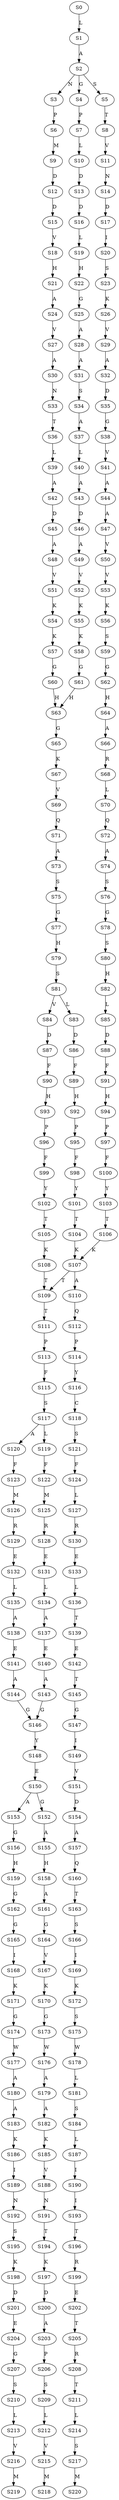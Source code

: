 strict digraph  {
	S0 -> S1 [ label = L ];
	S1 -> S2 [ label = A ];
	S2 -> S3 [ label = N ];
	S2 -> S4 [ label = G ];
	S2 -> S5 [ label = S ];
	S3 -> S6 [ label = P ];
	S4 -> S7 [ label = P ];
	S5 -> S8 [ label = T ];
	S6 -> S9 [ label = M ];
	S7 -> S10 [ label = L ];
	S8 -> S11 [ label = V ];
	S9 -> S12 [ label = D ];
	S10 -> S13 [ label = D ];
	S11 -> S14 [ label = N ];
	S12 -> S15 [ label = D ];
	S13 -> S16 [ label = D ];
	S14 -> S17 [ label = D ];
	S15 -> S18 [ label = V ];
	S16 -> S19 [ label = L ];
	S17 -> S20 [ label = I ];
	S18 -> S21 [ label = H ];
	S19 -> S22 [ label = H ];
	S20 -> S23 [ label = S ];
	S21 -> S24 [ label = A ];
	S22 -> S25 [ label = G ];
	S23 -> S26 [ label = K ];
	S24 -> S27 [ label = V ];
	S25 -> S28 [ label = A ];
	S26 -> S29 [ label = V ];
	S27 -> S30 [ label = A ];
	S28 -> S31 [ label = A ];
	S29 -> S32 [ label = A ];
	S30 -> S33 [ label = N ];
	S31 -> S34 [ label = S ];
	S32 -> S35 [ label = D ];
	S33 -> S36 [ label = T ];
	S34 -> S37 [ label = A ];
	S35 -> S38 [ label = G ];
	S36 -> S39 [ label = L ];
	S37 -> S40 [ label = L ];
	S38 -> S41 [ label = V ];
	S39 -> S42 [ label = A ];
	S40 -> S43 [ label = A ];
	S41 -> S44 [ label = A ];
	S42 -> S45 [ label = D ];
	S43 -> S46 [ label = D ];
	S44 -> S47 [ label = A ];
	S45 -> S48 [ label = A ];
	S46 -> S49 [ label = A ];
	S47 -> S50 [ label = V ];
	S48 -> S51 [ label = V ];
	S49 -> S52 [ label = V ];
	S50 -> S53 [ label = V ];
	S51 -> S54 [ label = K ];
	S52 -> S55 [ label = K ];
	S53 -> S56 [ label = K ];
	S54 -> S57 [ label = K ];
	S55 -> S58 [ label = K ];
	S56 -> S59 [ label = S ];
	S57 -> S60 [ label = G ];
	S58 -> S61 [ label = G ];
	S59 -> S62 [ label = G ];
	S60 -> S63 [ label = H ];
	S61 -> S63 [ label = H ];
	S62 -> S64 [ label = H ];
	S63 -> S65 [ label = G ];
	S64 -> S66 [ label = A ];
	S65 -> S67 [ label = K ];
	S66 -> S68 [ label = R ];
	S67 -> S69 [ label = V ];
	S68 -> S70 [ label = L ];
	S69 -> S71 [ label = Q ];
	S70 -> S72 [ label = Q ];
	S71 -> S73 [ label = A ];
	S72 -> S74 [ label = A ];
	S73 -> S75 [ label = S ];
	S74 -> S76 [ label = S ];
	S75 -> S77 [ label = G ];
	S76 -> S78 [ label = G ];
	S77 -> S79 [ label = H ];
	S78 -> S80 [ label = S ];
	S79 -> S81 [ label = S ];
	S80 -> S82 [ label = H ];
	S81 -> S83 [ label = L ];
	S81 -> S84 [ label = V ];
	S82 -> S85 [ label = L ];
	S83 -> S86 [ label = D ];
	S84 -> S87 [ label = D ];
	S85 -> S88 [ label = D ];
	S86 -> S89 [ label = F ];
	S87 -> S90 [ label = F ];
	S88 -> S91 [ label = F ];
	S89 -> S92 [ label = H ];
	S90 -> S93 [ label = H ];
	S91 -> S94 [ label = H ];
	S92 -> S95 [ label = P ];
	S93 -> S96 [ label = P ];
	S94 -> S97 [ label = P ];
	S95 -> S98 [ label = F ];
	S96 -> S99 [ label = F ];
	S97 -> S100 [ label = F ];
	S98 -> S101 [ label = Y ];
	S99 -> S102 [ label = Y ];
	S100 -> S103 [ label = Y ];
	S101 -> S104 [ label = T ];
	S102 -> S105 [ label = T ];
	S103 -> S106 [ label = T ];
	S104 -> S107 [ label = K ];
	S105 -> S108 [ label = K ];
	S106 -> S107 [ label = K ];
	S107 -> S109 [ label = T ];
	S107 -> S110 [ label = A ];
	S108 -> S109 [ label = T ];
	S109 -> S111 [ label = T ];
	S110 -> S112 [ label = Q ];
	S111 -> S113 [ label = P ];
	S112 -> S114 [ label = P ];
	S113 -> S115 [ label = F ];
	S114 -> S116 [ label = Y ];
	S115 -> S117 [ label = S ];
	S116 -> S118 [ label = C ];
	S117 -> S119 [ label = L ];
	S117 -> S120 [ label = A ];
	S118 -> S121 [ label = S ];
	S119 -> S122 [ label = F ];
	S120 -> S123 [ label = F ];
	S121 -> S124 [ label = F ];
	S122 -> S125 [ label = M ];
	S123 -> S126 [ label = M ];
	S124 -> S127 [ label = L ];
	S125 -> S128 [ label = R ];
	S126 -> S129 [ label = R ];
	S127 -> S130 [ label = R ];
	S128 -> S131 [ label = E ];
	S129 -> S132 [ label = E ];
	S130 -> S133 [ label = E ];
	S131 -> S134 [ label = L ];
	S132 -> S135 [ label = L ];
	S133 -> S136 [ label = L ];
	S134 -> S137 [ label = A ];
	S135 -> S138 [ label = A ];
	S136 -> S139 [ label = T ];
	S137 -> S140 [ label = E ];
	S138 -> S141 [ label = E ];
	S139 -> S142 [ label = E ];
	S140 -> S143 [ label = A ];
	S141 -> S144 [ label = A ];
	S142 -> S145 [ label = T ];
	S143 -> S146 [ label = G ];
	S144 -> S146 [ label = G ];
	S145 -> S147 [ label = G ];
	S146 -> S148 [ label = Y ];
	S147 -> S149 [ label = I ];
	S148 -> S150 [ label = E ];
	S149 -> S151 [ label = V ];
	S150 -> S152 [ label = G ];
	S150 -> S153 [ label = A ];
	S151 -> S154 [ label = D ];
	S152 -> S155 [ label = A ];
	S153 -> S156 [ label = G ];
	S154 -> S157 [ label = A ];
	S155 -> S158 [ label = H ];
	S156 -> S159 [ label = H ];
	S157 -> S160 [ label = Q ];
	S158 -> S161 [ label = A ];
	S159 -> S162 [ label = G ];
	S160 -> S163 [ label = T ];
	S161 -> S164 [ label = G ];
	S162 -> S165 [ label = G ];
	S163 -> S166 [ label = S ];
	S164 -> S167 [ label = V ];
	S165 -> S168 [ label = I ];
	S166 -> S169 [ label = I ];
	S167 -> S170 [ label = K ];
	S168 -> S171 [ label = K ];
	S169 -> S172 [ label = K ];
	S170 -> S173 [ label = G ];
	S171 -> S174 [ label = G ];
	S172 -> S175 [ label = S ];
	S173 -> S176 [ label = W ];
	S174 -> S177 [ label = W ];
	S175 -> S178 [ label = W ];
	S176 -> S179 [ label = A ];
	S177 -> S180 [ label = A ];
	S178 -> S181 [ label = L ];
	S179 -> S182 [ label = A ];
	S180 -> S183 [ label = A ];
	S181 -> S184 [ label = S ];
	S182 -> S185 [ label = K ];
	S183 -> S186 [ label = K ];
	S184 -> S187 [ label = L ];
	S185 -> S188 [ label = V ];
	S186 -> S189 [ label = I ];
	S187 -> S190 [ label = I ];
	S188 -> S191 [ label = N ];
	S189 -> S192 [ label = N ];
	S190 -> S193 [ label = I ];
	S191 -> S194 [ label = T ];
	S192 -> S195 [ label = S ];
	S193 -> S196 [ label = T ];
	S194 -> S197 [ label = K ];
	S195 -> S198 [ label = K ];
	S196 -> S199 [ label = R ];
	S197 -> S200 [ label = D ];
	S198 -> S201 [ label = D ];
	S199 -> S202 [ label = E ];
	S200 -> S203 [ label = A ];
	S201 -> S204 [ label = E ];
	S202 -> S205 [ label = T ];
	S203 -> S206 [ label = P ];
	S204 -> S207 [ label = G ];
	S205 -> S208 [ label = R ];
	S206 -> S209 [ label = S ];
	S207 -> S210 [ label = S ];
	S208 -> S211 [ label = T ];
	S209 -> S212 [ label = L ];
	S210 -> S213 [ label = L ];
	S211 -> S214 [ label = L ];
	S212 -> S215 [ label = V ];
	S213 -> S216 [ label = V ];
	S214 -> S217 [ label = S ];
	S215 -> S218 [ label = M ];
	S216 -> S219 [ label = M ];
	S217 -> S220 [ label = M ];
}
